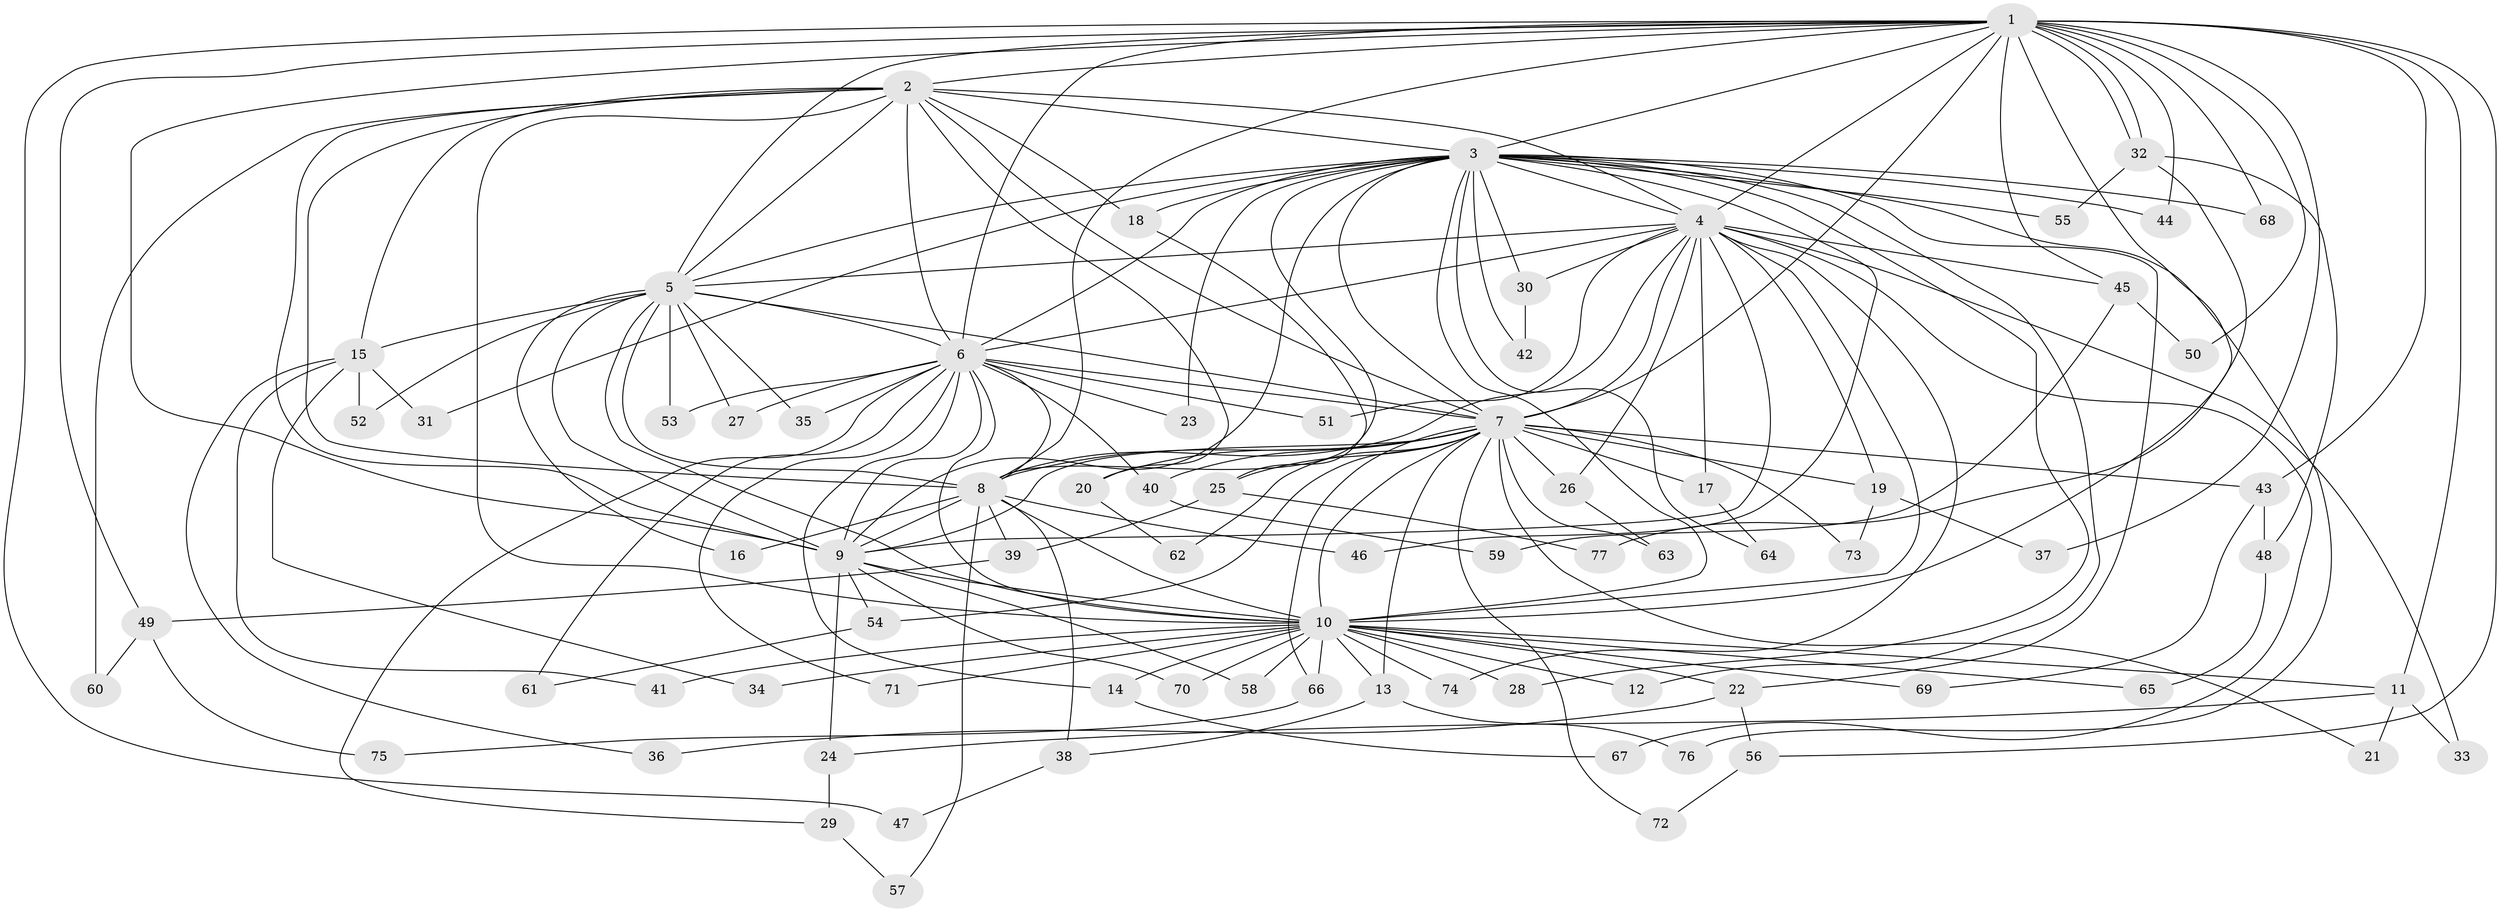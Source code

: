 // Generated by graph-tools (version 1.1) at 2025/25/03/09/25 03:25:49]
// undirected, 77 vertices, 179 edges
graph export_dot {
graph [start="1"]
  node [color=gray90,style=filled];
  1;
  2;
  3;
  4;
  5;
  6;
  7;
  8;
  9;
  10;
  11;
  12;
  13;
  14;
  15;
  16;
  17;
  18;
  19;
  20;
  21;
  22;
  23;
  24;
  25;
  26;
  27;
  28;
  29;
  30;
  31;
  32;
  33;
  34;
  35;
  36;
  37;
  38;
  39;
  40;
  41;
  42;
  43;
  44;
  45;
  46;
  47;
  48;
  49;
  50;
  51;
  52;
  53;
  54;
  55;
  56;
  57;
  58;
  59;
  60;
  61;
  62;
  63;
  64;
  65;
  66;
  67;
  68;
  69;
  70;
  71;
  72;
  73;
  74;
  75;
  76;
  77;
  1 -- 2;
  1 -- 3;
  1 -- 4;
  1 -- 5;
  1 -- 6;
  1 -- 7;
  1 -- 8;
  1 -- 9;
  1 -- 10;
  1 -- 11;
  1 -- 32;
  1 -- 32;
  1 -- 37;
  1 -- 43;
  1 -- 44;
  1 -- 45;
  1 -- 47;
  1 -- 49;
  1 -- 50;
  1 -- 56;
  1 -- 68;
  2 -- 3;
  2 -- 4;
  2 -- 5;
  2 -- 6;
  2 -- 7;
  2 -- 8;
  2 -- 9;
  2 -- 10;
  2 -- 15;
  2 -- 18;
  2 -- 20;
  2 -- 60;
  3 -- 4;
  3 -- 5;
  3 -- 6;
  3 -- 7;
  3 -- 8;
  3 -- 9;
  3 -- 10;
  3 -- 12;
  3 -- 18;
  3 -- 22;
  3 -- 23;
  3 -- 28;
  3 -- 30;
  3 -- 31;
  3 -- 42;
  3 -- 44;
  3 -- 46;
  3 -- 55;
  3 -- 64;
  3 -- 68;
  3 -- 76;
  4 -- 5;
  4 -- 6;
  4 -- 7;
  4 -- 8;
  4 -- 9;
  4 -- 10;
  4 -- 17;
  4 -- 19;
  4 -- 26;
  4 -- 30;
  4 -- 33;
  4 -- 45;
  4 -- 51;
  4 -- 67;
  4 -- 74;
  5 -- 6;
  5 -- 7;
  5 -- 8;
  5 -- 9;
  5 -- 10;
  5 -- 15;
  5 -- 16;
  5 -- 27;
  5 -- 35;
  5 -- 52;
  5 -- 53;
  6 -- 7;
  6 -- 8;
  6 -- 9;
  6 -- 10;
  6 -- 14;
  6 -- 23;
  6 -- 27;
  6 -- 29;
  6 -- 35;
  6 -- 40;
  6 -- 51;
  6 -- 53;
  6 -- 61;
  6 -- 71;
  7 -- 8;
  7 -- 9;
  7 -- 10;
  7 -- 13;
  7 -- 17;
  7 -- 19;
  7 -- 20;
  7 -- 21;
  7 -- 25;
  7 -- 26;
  7 -- 40;
  7 -- 43;
  7 -- 54;
  7 -- 62;
  7 -- 63;
  7 -- 66;
  7 -- 72;
  7 -- 73;
  8 -- 9;
  8 -- 10;
  8 -- 16;
  8 -- 38;
  8 -- 39;
  8 -- 46;
  8 -- 57;
  9 -- 10;
  9 -- 24;
  9 -- 54;
  9 -- 58;
  9 -- 70;
  10 -- 11;
  10 -- 12;
  10 -- 13;
  10 -- 14;
  10 -- 22;
  10 -- 28;
  10 -- 34;
  10 -- 41;
  10 -- 58;
  10 -- 65;
  10 -- 66;
  10 -- 69;
  10 -- 70;
  10 -- 71;
  10 -- 74;
  11 -- 21;
  11 -- 24;
  11 -- 33;
  13 -- 38;
  13 -- 76;
  14 -- 67;
  15 -- 31;
  15 -- 34;
  15 -- 36;
  15 -- 41;
  15 -- 52;
  17 -- 64;
  18 -- 25;
  19 -- 37;
  19 -- 73;
  20 -- 62;
  22 -- 36;
  22 -- 56;
  24 -- 29;
  25 -- 39;
  25 -- 77;
  26 -- 63;
  29 -- 57;
  30 -- 42;
  32 -- 48;
  32 -- 55;
  32 -- 77;
  38 -- 47;
  39 -- 49;
  40 -- 59;
  43 -- 48;
  43 -- 69;
  45 -- 50;
  45 -- 59;
  48 -- 65;
  49 -- 60;
  49 -- 75;
  54 -- 61;
  56 -- 72;
  66 -- 75;
}
